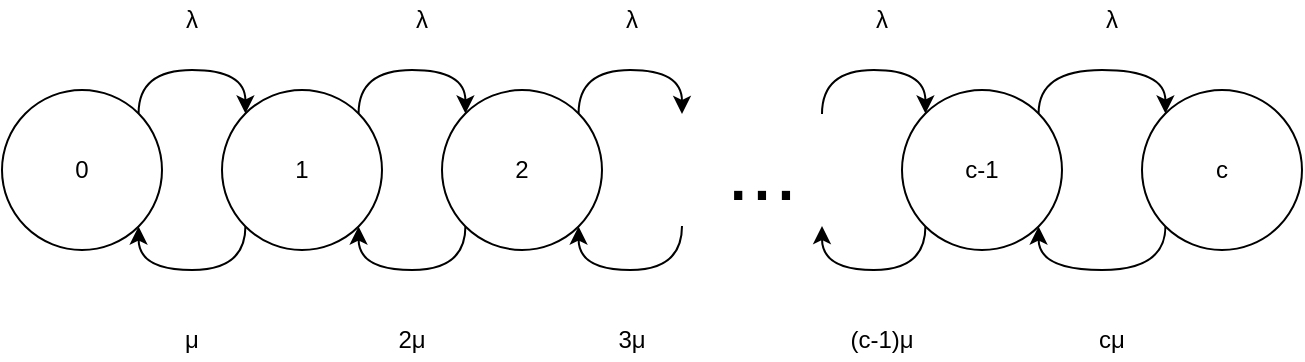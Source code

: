 <mxfile version="14.7.2" type="device"><diagram id="d5_G7pN-BT9gs87yuOdq" name="Page-1"><mxGraphModel dx="713" dy="332" grid="1" gridSize="5" guides="1" tooltips="1" connect="1" arrows="1" fold="1" page="1" pageScale="1" pageWidth="827" pageHeight="1169" math="0" shadow="0"><root><mxCell id="0"/><mxCell id="1" parent="0"/><mxCell id="JD3oOxF8IBjLAlS07Lyp-16" value="" style="edgeStyle=orthogonalEdgeStyle;curved=1;rounded=0;orthogonalLoop=1;jettySize=auto;html=1;exitX=1;exitY=0;exitDx=0;exitDy=0;entryX=0;entryY=0;entryDx=0;entryDy=0;" edge="1" parent="1"><mxGeometry y="20" relative="1" as="geometry"><mxPoint x="118.284" y="241.716" as="sourcePoint"/><mxPoint x="171.716" y="241.716" as="targetPoint"/><Array as="points"><mxPoint x="118" y="220"/><mxPoint x="172" y="220"/></Array><mxPoint as="offset"/></mxGeometry></mxCell><mxCell id="9h8vBwZQNN4yufuCA-k8-1" value="0" style="ellipse;whiteSpace=wrap;html=1;aspect=fixed;" parent="1" vertex="1"><mxGeometry x="50" y="230" width="80" height="80" as="geometry"/></mxCell><mxCell id="JD3oOxF8IBjLAlS07Lyp-17" value="" style="edgeStyle=orthogonalEdgeStyle;curved=1;rounded=0;orthogonalLoop=1;jettySize=auto;html=1;exitX=1;exitY=0;exitDx=0;exitDy=0;entryX=0;entryY=0;entryDx=0;entryDy=0;" edge="1" parent="1" source="JD3oOxF8IBjLAlS07Lyp-1" target="JD3oOxF8IBjLAlS07Lyp-2"><mxGeometry y="25" relative="1" as="geometry"><Array as="points"><mxPoint x="228" y="220"/><mxPoint x="282" y="220"/></Array><mxPoint as="offset"/></mxGeometry></mxCell><mxCell id="JD3oOxF8IBjLAlS07Lyp-20" value="" style="edgeStyle=orthogonalEdgeStyle;curved=1;rounded=0;orthogonalLoop=1;jettySize=auto;html=1;exitX=0;exitY=1;exitDx=0;exitDy=0;entryX=1;entryY=1;entryDx=0;entryDy=0;" edge="1" parent="1" source="JD3oOxF8IBjLAlS07Lyp-1" target="9h8vBwZQNN4yufuCA-k8-1"><mxGeometry relative="1" as="geometry"><Array as="points"><mxPoint x="172" y="320"/><mxPoint x="118" y="320"/></Array></mxGeometry></mxCell><mxCell id="JD3oOxF8IBjLAlS07Lyp-1" value="1" style="ellipse;whiteSpace=wrap;html=1;aspect=fixed;" vertex="1" parent="1"><mxGeometry x="160" y="230" width="80" height="80" as="geometry"/></mxCell><mxCell id="JD3oOxF8IBjLAlS07Lyp-19" value="" style="edgeStyle=orthogonalEdgeStyle;curved=1;rounded=0;orthogonalLoop=1;jettySize=auto;html=1;exitX=0;exitY=1;exitDx=0;exitDy=0;entryX=1;entryY=1;entryDx=0;entryDy=0;" edge="1" parent="1" source="JD3oOxF8IBjLAlS07Lyp-2" target="JD3oOxF8IBjLAlS07Lyp-1"><mxGeometry relative="1" as="geometry"><Array as="points"><mxPoint x="282" y="320"/><mxPoint x="228" y="320"/></Array></mxGeometry></mxCell><mxCell id="JD3oOxF8IBjLAlS07Lyp-22" value="" style="edgeStyle=orthogonalEdgeStyle;curved=1;rounded=0;orthogonalLoop=1;jettySize=auto;html=1;exitX=1;exitY=0;exitDx=0;exitDy=0;" edge="1" parent="1" source="JD3oOxF8IBjLAlS07Lyp-2"><mxGeometry relative="1" as="geometry"><mxPoint x="390" y="242" as="targetPoint"/><Array as="points"><mxPoint x="338" y="220"/><mxPoint x="390" y="220"/></Array></mxGeometry></mxCell><mxCell id="JD3oOxF8IBjLAlS07Lyp-23" value="" style="edgeStyle=orthogonalEdgeStyle;curved=1;rounded=0;orthogonalLoop=1;jettySize=auto;html=1;exitX=1;exitY=1;exitDx=0;exitDy=0;startArrow=classic;startFill=1;endArrow=none;endFill=0;" edge="1" parent="1" source="JD3oOxF8IBjLAlS07Lyp-2"><mxGeometry relative="1" as="geometry"><mxPoint x="390" y="298" as="targetPoint"/><Array as="points"><mxPoint x="338" y="320"/><mxPoint x="390" y="320"/></Array></mxGeometry></mxCell><mxCell id="JD3oOxF8IBjLAlS07Lyp-2" value="2" style="ellipse;whiteSpace=wrap;html=1;aspect=fixed;" vertex="1" parent="1"><mxGeometry x="270" y="230" width="80" height="80" as="geometry"/></mxCell><mxCell id="JD3oOxF8IBjLAlS07Lyp-18" value="" style="edgeStyle=orthogonalEdgeStyle;curved=1;rounded=0;orthogonalLoop=1;jettySize=auto;html=1;exitX=1;exitY=0;exitDx=0;exitDy=0;entryX=0;entryY=0;entryDx=0;entryDy=0;" edge="1" parent="1" source="JD3oOxF8IBjLAlS07Lyp-3" target="JD3oOxF8IBjLAlS07Lyp-4"><mxGeometry relative="1" as="geometry"><Array as="points"><mxPoint x="568" y="220"/><mxPoint x="632" y="220"/></Array></mxGeometry></mxCell><mxCell id="JD3oOxF8IBjLAlS07Lyp-24" value="" style="edgeStyle=orthogonalEdgeStyle;curved=1;rounded=0;orthogonalLoop=1;jettySize=auto;html=1;exitX=0;exitY=0;exitDx=0;exitDy=0;startArrow=classic;startFill=1;endArrow=none;endFill=0;" edge="1" parent="1" source="JD3oOxF8IBjLAlS07Lyp-3"><mxGeometry relative="1" as="geometry"><mxPoint x="460" y="242" as="targetPoint"/><Array as="points"><mxPoint x="512" y="220"/><mxPoint x="460" y="220"/></Array></mxGeometry></mxCell><mxCell id="JD3oOxF8IBjLAlS07Lyp-25" value="" style="edgeStyle=orthogonalEdgeStyle;curved=1;rounded=0;orthogonalLoop=1;jettySize=auto;html=1;exitX=0;exitY=1;exitDx=0;exitDy=0;startArrow=none;startFill=0;endArrow=classic;endFill=1;" edge="1" parent="1" source="JD3oOxF8IBjLAlS07Lyp-3"><mxGeometry relative="1" as="geometry"><mxPoint x="460" y="298" as="targetPoint"/><Array as="points"><mxPoint x="512" y="320"/><mxPoint x="460" y="320"/></Array></mxGeometry></mxCell><mxCell id="JD3oOxF8IBjLAlS07Lyp-3" value="c-1" style="ellipse;whiteSpace=wrap;html=1;aspect=fixed;" vertex="1" parent="1"><mxGeometry x="500" y="230" width="80" height="80" as="geometry"/></mxCell><mxCell id="JD3oOxF8IBjLAlS07Lyp-21" value="" style="edgeStyle=orthogonalEdgeStyle;curved=1;rounded=0;orthogonalLoop=1;jettySize=auto;html=1;exitX=0;exitY=1;exitDx=0;exitDy=0;entryX=1;entryY=1;entryDx=0;entryDy=0;" edge="1" parent="1" source="JD3oOxF8IBjLAlS07Lyp-4" target="JD3oOxF8IBjLAlS07Lyp-3"><mxGeometry relative="1" as="geometry"><Array as="points"><mxPoint x="632" y="320"/><mxPoint x="568" y="320"/></Array></mxGeometry></mxCell><mxCell id="JD3oOxF8IBjLAlS07Lyp-4" value="c" style="ellipse;whiteSpace=wrap;html=1;aspect=fixed;" vertex="1" parent="1"><mxGeometry x="620" y="230" width="80" height="80" as="geometry"/></mxCell><mxCell id="JD3oOxF8IBjLAlS07Lyp-12" value="&lt;font style=&quot;font-size: 43px&quot;&gt;...&lt;/font&gt;" style="text;html=1;strokeColor=none;fillColor=none;align=center;verticalAlign=middle;whiteSpace=wrap;rounded=0;" vertex="1" parent="1"><mxGeometry x="410" y="260" width="40" height="20" as="geometry"/></mxCell><mxCell id="JD3oOxF8IBjLAlS07Lyp-26" value="λ" style="text;html=1;strokeColor=none;fillColor=none;align=center;verticalAlign=middle;whiteSpace=wrap;rounded=0;" vertex="1" parent="1"><mxGeometry x="125" y="185" width="40" height="20" as="geometry"/></mxCell><mxCell id="JD3oOxF8IBjLAlS07Lyp-27" value="λ" style="text;html=1;strokeColor=none;fillColor=none;align=center;verticalAlign=middle;whiteSpace=wrap;rounded=0;" vertex="1" parent="1"><mxGeometry x="240" y="185" width="40" height="20" as="geometry"/></mxCell><mxCell id="JD3oOxF8IBjLAlS07Lyp-28" value="λ" style="text;html=1;strokeColor=none;fillColor=none;align=center;verticalAlign=middle;whiteSpace=wrap;rounded=0;" vertex="1" parent="1"><mxGeometry x="345" y="185" width="40" height="20" as="geometry"/></mxCell><mxCell id="JD3oOxF8IBjLAlS07Lyp-29" value="λ" style="text;html=1;strokeColor=none;fillColor=none;align=center;verticalAlign=middle;whiteSpace=wrap;rounded=0;" vertex="1" parent="1"><mxGeometry x="470" y="185" width="40" height="20" as="geometry"/></mxCell><mxCell id="JD3oOxF8IBjLAlS07Lyp-30" value="λ" style="text;html=1;strokeColor=none;fillColor=none;align=center;verticalAlign=middle;whiteSpace=wrap;rounded=0;" vertex="1" parent="1"><mxGeometry x="585" y="185" width="40" height="20" as="geometry"/></mxCell><mxCell id="JD3oOxF8IBjLAlS07Lyp-31" value="μ" style="text;html=1;strokeColor=none;fillColor=none;align=center;verticalAlign=middle;whiteSpace=wrap;rounded=0;" vertex="1" parent="1"><mxGeometry x="125" y="345" width="40" height="20" as="geometry"/></mxCell><mxCell id="JD3oOxF8IBjLAlS07Lyp-32" value="2μ" style="text;html=1;strokeColor=none;fillColor=none;align=center;verticalAlign=middle;whiteSpace=wrap;rounded=0;" vertex="1" parent="1"><mxGeometry x="235" y="345" width="40" height="20" as="geometry"/></mxCell><mxCell id="JD3oOxF8IBjLAlS07Lyp-33" value="3μ" style="text;html=1;strokeColor=none;fillColor=none;align=center;verticalAlign=middle;whiteSpace=wrap;rounded=0;" vertex="1" parent="1"><mxGeometry x="345" y="345" width="40" height="20" as="geometry"/></mxCell><mxCell id="JD3oOxF8IBjLAlS07Lyp-34" value="(c-1)μ" style="text;html=1;strokeColor=none;fillColor=none;align=center;verticalAlign=middle;whiteSpace=wrap;rounded=0;" vertex="1" parent="1"><mxGeometry x="470" y="345" width="40" height="20" as="geometry"/></mxCell><mxCell id="JD3oOxF8IBjLAlS07Lyp-35" value="cμ" style="text;html=1;strokeColor=none;fillColor=none;align=center;verticalAlign=middle;whiteSpace=wrap;rounded=0;" vertex="1" parent="1"><mxGeometry x="585" y="345" width="40" height="20" as="geometry"/></mxCell></root></mxGraphModel></diagram></mxfile>